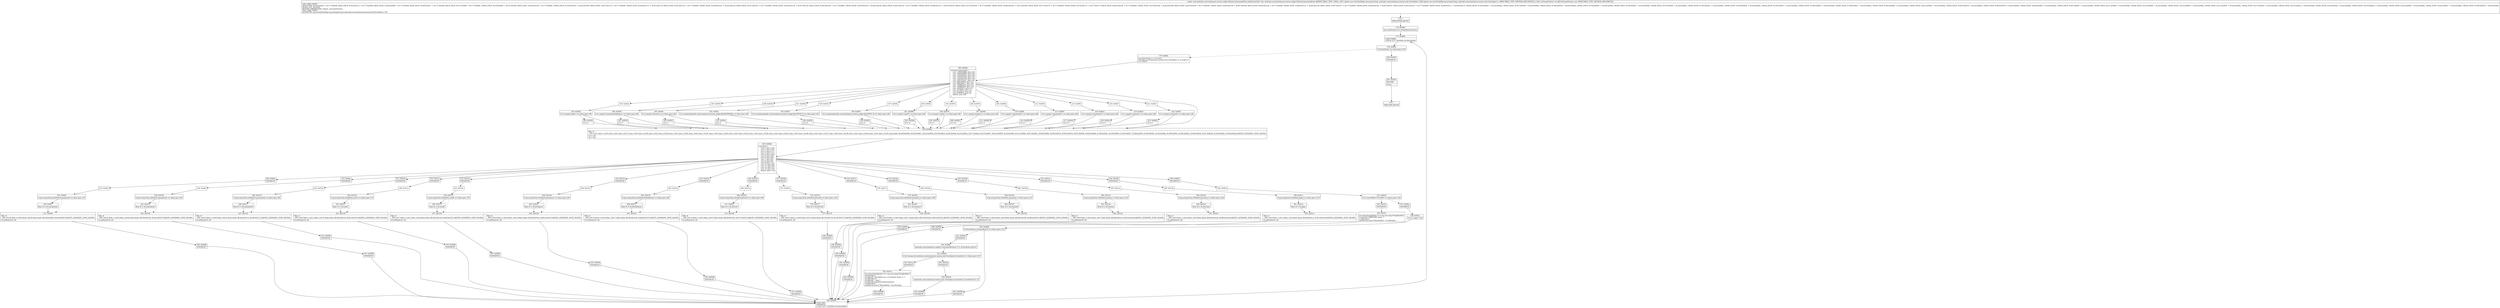 digraph "CFG forandroidx.constraintlayout.motion.widget.MotionConstrainedPoint.addValues(Ljava\/util\/HashMap;I)V" {
Node_174 [shape=record,label="{174\:\ ?|MTH_ENTER_BLOCK\l}"];
Node_176 [shape=record,label="{176\:\ 0x0000|java.util.Iterator r0 = r9.keySet().iterator()\l}"];
Node_177 [shape=record,label="{177\:\ 0x0008|LOOP_START\lLOOP:0: B:177:0x0008\-\>B:329:0x0008\l}"];
Node_178 [shape=record,label="{178\:\ 0x000c|if (r0.hasNext() == false) goto L154\l}"];
Node_179 [shape=record,label="{179\:\ 0x000e|java.lang.String r1 = r0.next()\landroidx.constraintlayout.motion.utils.ViewSpline r2 = r9.get(r1)\lr3 = 65535\l}"];
Node_180 [shape=record,label="{180\:\ 0x0020|switch(r1.hashCode()) \{\l    case \-1249320806: goto L45;\l    case \-1249320805: goto L42;\l    case \-1225497657: goto L39;\l    case \-1225497656: goto L36;\l    case \-1225497655: goto L33;\l    case \-1001078227: goto L30;\l    case \-908189618: goto L27;\l    case \-908189617: goto L24;\l    case \-760884510: goto L21;\l    case \-760884509: goto L18;\l    case \-40300674: goto L15;\l    case \-4379043: goto L12;\l    case 37232917: goto L9;\l    case 92909918: goto L6;\l    default: goto L48;\l\}\l}"];
Node_182 [shape=record,label="{182\:\ 0x0025}"];
Node_183 [shape=record,label="{183\:\ 0x002b|if (r1.equals(\"alpha\") == false) goto L48\l}"];
Node_184 [shape=record,label="{184\:\ 0x002d|r3 = 0\l}"];
Node_185 [shape=record,label="{185\:\ 0x0030}"];
Node_186 [shape=record,label="{186\:\ 0x0036|if (r1.equals(\"transitionPathRotate\") == false) goto L48\l}"];
Node_187 [shape=record,label="{187\:\ 0x0038|r3 = 7\l}"];
Node_188 [shape=record,label="{188\:\ 0x003b}"];
Node_189 [shape=record,label="{189\:\ 0x0041|if (r1.equals(\"elevation\") == false) goto L48\l}"];
Node_190 [shape=record,label="{190\:\ 0x0043|r3 = 1\l}"];
Node_191 [shape=record,label="{191\:\ 0x0046}"];
Node_192 [shape=record,label="{192\:\ 0x004c|if (r1.equals(androidx.constraintlayout.motion.widget.Key.ROTATION) == false) goto L48\l}"];
Node_193 [shape=record,label="{193\:\ 0x004e|r3 = 2\l}"];
Node_194 [shape=record,label="{194\:\ 0x0051}"];
Node_195 [shape=record,label="{195\:\ 0x0057|if (r1.equals(androidx.constraintlayout.motion.widget.Key.PIVOT_Y) == false) goto L48\l}"];
Node_196 [shape=record,label="{196\:\ 0x0059|r3 = 6\l}"];
Node_197 [shape=record,label="{197\:\ 0x005b}"];
Node_198 [shape=record,label="{198\:\ 0x0061|if (r1.equals(androidx.constraintlayout.motion.widget.Key.PIVOT_X) == false) goto L48\l}"];
Node_199 [shape=record,label="{199\:\ 0x0063|r3 = 5\l}"];
Node_200 [shape=record,label="{200\:\ 0x0065}"];
Node_201 [shape=record,label="{201\:\ 0x006b|if (r1.equals(\"scaleY\") == false) goto L48\l}"];
Node_202 [shape=record,label="{202\:\ 0x006d|r3 = 'n'\l}"];
Node_203 [shape=record,label="{203\:\ 0x0070}"];
Node_204 [shape=record,label="{204\:\ 0x0076|if (r1.equals(\"scaleX\") == false) goto L48\l}"];
Node_205 [shape=record,label="{205\:\ 0x0078|r3 = 't'\l}"];
Node_206 [shape=record,label="{206\:\ 0x007b}"];
Node_207 [shape=record,label="{207\:\ 0x0081|if (r1.equals(\"progress\") == false) goto L48\l}"];
Node_208 [shape=record,label="{208\:\ 0x0083|r3 = 'b'\l}"];
Node_209 [shape=record,label="{209\:\ 0x0086}"];
Node_210 [shape=record,label="{210\:\ 0x008c|if (r1.equals(\"translationZ\") == false) goto L48\l}"];
Node_211 [shape=record,label="{211\:\ 0x008e|r3 = 'r'\l}"];
Node_212 [shape=record,label="{212\:\ 0x0091}"];
Node_213 [shape=record,label="{213\:\ 0x0097|if (r1.equals(\"translationY\") == false) goto L48\l}"];
Node_214 [shape=record,label="{214\:\ 0x0099|r3 = 'f'\l}"];
Node_215 [shape=record,label="{215\:\ 0x009c}"];
Node_216 [shape=record,label="{216\:\ 0x00a2|if (r1.equals(\"translationX\") == false) goto L48\l}"];
Node_217 [shape=record,label="{217\:\ 0x00a4|r3 = 11\l}"];
Node_218 [shape=record,label="{218\:\ 0x00a7}"];
Node_219 [shape=record,label="{219\:\ 0x00ad|if (r1.equals(\"rotationY\") == false) goto L48\l}"];
Node_220 [shape=record,label="{220\:\ 0x00af|r3 = 4\l}"];
Node_221 [shape=record,label="{221\:\ 0x00b1}"];
Node_222 [shape=record,label="{222\:\ 0x00b7|if (r1.equals(\"rotationX\") == false) goto L48\l}"];
Node_223 [shape=record,label="{223\:\ 0x00b9|r3 = 3\l}"];
Node_224 [shape=record,label="{224\:\ 0x00ba|PHI: r3 \l  PHI: (r3v1 char) = (r3v0 char), (r3v0 char), (r3v37 char), (r3v0 char), (r3v38 char), (r3v0 char), (r3v39 char), (r3v0 char), (r3v40 char), (r3v0 char), (r3v41 char), (r3v0 char), (r3v42 char), (r3v0 char), (r3v43 char), (r3v0 char), (r3v44 char), (r3v0 char), (r3v45 char), (r3v0 char), (r3v46 char), (r3v0 char), (r3v47 char), (r3v0 char), (r3v48 char), (r3v0 char), (r3v49 char), (r3v0 char), (r3v50 char) binds: [B:180:0x0020, B:222:0x00b7, B:223:0x00b9, B:219:0x00ad, B:220:0x00af, B:216:0x00a2, B:217:0x00a4, B:213:0x0097, B:214:0x0099, B:210:0x008c, B:211:0x008e, B:207:0x0081, B:208:0x0083, B:204:0x0076, B:205:0x0078, B:201:0x006b, B:202:0x006d, B:198:0x0061, B:199:0x0063, B:195:0x0057, B:196:0x0059, B:192:0x004c, B:193:0x004e, B:189:0x0041, B:190:0x0043, B:186:0x0036, B:187:0x0038, B:183:0x002b, B:184:0x002d] A[DONT_GENERATE, DONT_INLINE]\l|r4 = 1.0f\lr6 = 0.0f\l}"];
Node_225 [shape=record,label="{225\:\ 0x00bd|switch(r3) \{\l    case 0: goto L129;\l    case 1: goto L123;\l    case 2: goto L117;\l    case 3: goto L111;\l    case 4: goto L105;\l    case 5: goto L99;\l    case 6: goto L93;\l    case 7: goto L87;\l    case 8: goto L81;\l    case 9: goto L75;\l    case 10: goto L69;\l    case 11: goto L63;\l    case 12: goto L57;\l    case 13: goto L50;\l    default: goto L135;\l\}\l}"];
Node_309 [shape=record,label="{309\:\ 0x00ee|SYNTHETIC\l}"];
Node_233 [shape=record,label="{233\:\ 0x00ee}"];
Node_234 [shape=record,label="{234\:\ 0x00f4|if (java.lang.Float.isNaN(r8.translationZ) == false) goto L53\l}"];
Node_236 [shape=record,label="{236\:\ 0x00f7|float r6 = r8.translationZ\l}"];
Node_237 [shape=record,label="{237\:\ 0x00f9|PHI: r6 \l  PHI: (r6v24 float) = (r6v0 float), (r6v25 float) binds: [B:234:0x00f4, B:236:0x00f7] A[DONT_GENERATE, DONT_INLINE]\l|r2.setPoint(r10, r6)\l}"];
Node_330 [shape=record,label="{330\:\ 0x0008|SYNTHETIC\l}"];
Node_329 [shape=record,label="{329\:\ 0x0008|LOOP_END\lSYNTHETIC\lLOOP:0: B:177:0x0008\-\>B:329:0x0008\l}"];
Node_310 [shape=record,label="{310\:\ 0x00fe|SYNTHETIC\l}"];
Node_238 [shape=record,label="{238\:\ 0x00fe}"];
Node_239 [shape=record,label="{239\:\ 0x0104|if (java.lang.Float.isNaN(r8.translationY) == false) goto L60\l}"];
Node_241 [shape=record,label="{241\:\ 0x0107|float r6 = r8.translationY\l}"];
Node_242 [shape=record,label="{242\:\ 0x0109|PHI: r6 \l  PHI: (r6v22 float) = (r6v0 float), (r6v23 float) binds: [B:239:0x0104, B:241:0x0107] A[DONT_GENERATE, DONT_INLINE]\l|r2.setPoint(r10, r6)\l}"];
Node_331 [shape=record,label="{331\:\ 0x0008|SYNTHETIC\l}"];
Node_311 [shape=record,label="{311\:\ 0x010e|SYNTHETIC\l}"];
Node_243 [shape=record,label="{243\:\ 0x010e}"];
Node_244 [shape=record,label="{244\:\ 0x0114|if (java.lang.Float.isNaN(r8.translationX) == false) goto L66\l}"];
Node_246 [shape=record,label="{246\:\ 0x0117|float r6 = r8.translationX\l}"];
Node_247 [shape=record,label="{247\:\ 0x0119|PHI: r6 \l  PHI: (r6v20 float) = (r6v0 float), (r6v21 float) binds: [B:244:0x0114, B:246:0x0117] A[DONT_GENERATE, DONT_INLINE]\l|r2.setPoint(r10, r6)\l}"];
Node_332 [shape=record,label="{332\:\ 0x0008|SYNTHETIC\l}"];
Node_312 [shape=record,label="{312\:\ 0x011e|SYNTHETIC\l}"];
Node_248 [shape=record,label="{248\:\ 0x011e}"];
Node_249 [shape=record,label="{249\:\ 0x0124|if (java.lang.Float.isNaN(r8.scaleY) == false) goto L72\l}"];
Node_251 [shape=record,label="{251\:\ 0x0127|float r4 = r8.scaleY\l}"];
Node_252 [shape=record,label="{252\:\ 0x0129|PHI: r4 \l  PHI: (r4v9 float) = (r4v1 float), (r4v10 float) binds: [B:249:0x0124, B:251:0x0127] A[DONT_GENERATE, DONT_INLINE]\l|r2.setPoint(r10, r4)\l}"];
Node_333 [shape=record,label="{333\:\ 0x0008|SYNTHETIC\l}"];
Node_313 [shape=record,label="{313\:\ 0x012e|SYNTHETIC\l}"];
Node_253 [shape=record,label="{253\:\ 0x012e}"];
Node_254 [shape=record,label="{254\:\ 0x0134|if (java.lang.Float.isNaN(r8.scaleX) == false) goto L78\l}"];
Node_256 [shape=record,label="{256\:\ 0x0137|float r4 = r8.scaleX\l}"];
Node_257 [shape=record,label="{257\:\ 0x0139|PHI: r4 \l  PHI: (r4v7 float) = (r4v1 float), (r4v8 float) binds: [B:254:0x0134, B:256:0x0137] A[DONT_GENERATE, DONT_INLINE]\l|r2.setPoint(r10, r4)\l}"];
Node_334 [shape=record,label="{334\:\ 0x0008|SYNTHETIC\l}"];
Node_314 [shape=record,label="{314\:\ 0x013e|SYNTHETIC\l}"];
Node_258 [shape=record,label="{258\:\ 0x013e}"];
Node_259 [shape=record,label="{259\:\ 0x0144|if (java.lang.Float.isNaN(r8.mProgress) == false) goto L84\l}"];
Node_261 [shape=record,label="{261\:\ 0x0147|float r6 = r8.mProgress\l}"];
Node_262 [shape=record,label="{262\:\ 0x0149|PHI: r6 \l  PHI: (r6v18 float) = (r6v0 float), (r6v19 float) binds: [B:259:0x0144, B:261:0x0147] A[DONT_GENERATE, DONT_INLINE]\l|r2.setPoint(r10, r6)\l}"];
Node_335 [shape=record,label="{335\:\ 0x0008|SYNTHETIC\l}"];
Node_315 [shape=record,label="{315\:\ 0x014e|SYNTHETIC\l}"];
Node_263 [shape=record,label="{263\:\ 0x014e}"];
Node_264 [shape=record,label="{264\:\ 0x0154|if (java.lang.Float.isNaN(r8.mPathRotate) == false) goto L90\l}"];
Node_266 [shape=record,label="{266\:\ 0x0157|float r6 = r8.mPathRotate\l}"];
Node_267 [shape=record,label="{267\:\ 0x0159|PHI: r6 \l  PHI: (r6v16 float) = (r6v0 float), (r6v17 float) binds: [B:264:0x0154, B:266:0x0157] A[DONT_GENERATE, DONT_INLINE]\l|r2.setPoint(r10, r6)\l}"];
Node_336 [shape=record,label="{336\:\ 0x0008|SYNTHETIC\l}"];
Node_316 [shape=record,label="{316\:\ 0x015e|SYNTHETIC\l}"];
Node_268 [shape=record,label="{268\:\ 0x015e}"];
Node_269 [shape=record,label="{269\:\ 0x0164|if (java.lang.Float.isNaN(r8.mPivotY) == false) goto L96\l}"];
Node_271 [shape=record,label="{271\:\ 0x0167|float r6 = r8.mPivotY\l}"];
Node_272 [shape=record,label="{272\:\ 0x0169|PHI: r6 \l  PHI: (r6v14 float) = (r6v0 float), (r6v15 float) binds: [B:269:0x0164, B:271:0x0167] A[DONT_GENERATE, DONT_INLINE]\l|r2.setPoint(r10, r6)\l}"];
Node_337 [shape=record,label="{337\:\ 0x0008|SYNTHETIC\l}"];
Node_317 [shape=record,label="{317\:\ 0x016e|SYNTHETIC\l}"];
Node_273 [shape=record,label="{273\:\ 0x016e}"];
Node_274 [shape=record,label="{274\:\ 0x0174|if (java.lang.Float.isNaN(r8.mPivotX) == false) goto L102\l}"];
Node_276 [shape=record,label="{276\:\ 0x0177|float r6 = r8.mPivotX\l}"];
Node_277 [shape=record,label="{277\:\ 0x0179|PHI: r6 \l  PHI: (r6v12 float) = (r6v0 float), (r6v13 float) binds: [B:274:0x0174, B:276:0x0177] A[DONT_GENERATE, DONT_INLINE]\l|r2.setPoint(r10, r6)\l}"];
Node_338 [shape=record,label="{338\:\ 0x0008|SYNTHETIC\l}"];
Node_318 [shape=record,label="{318\:\ 0x017e|SYNTHETIC\l}"];
Node_278 [shape=record,label="{278\:\ 0x017e}"];
Node_279 [shape=record,label="{279\:\ 0x0184|if (java.lang.Float.isNaN(r8.rotationY) == false) goto L108\l}"];
Node_281 [shape=record,label="{281\:\ 0x0187|float r6 = r8.rotationY\l}"];
Node_282 [shape=record,label="{282\:\ 0x0189|PHI: r6 \l  PHI: (r6v10 float) = (r6v0 float), (r6v11 float) binds: [B:279:0x0184, B:281:0x0187] A[DONT_GENERATE, DONT_INLINE]\l|r2.setPoint(r10, r6)\l}"];
Node_339 [shape=record,label="{339\:\ 0x0008|SYNTHETIC\l}"];
Node_319 [shape=record,label="{319\:\ 0x018e|SYNTHETIC\l}"];
Node_283 [shape=record,label="{283\:\ 0x018e}"];
Node_284 [shape=record,label="{284\:\ 0x0194|if (java.lang.Float.isNaN(r8.rotationX) == false) goto L114\l}"];
Node_286 [shape=record,label="{286\:\ 0x0197|float r6 = r8.rotationX\l}"];
Node_287 [shape=record,label="{287\:\ 0x0199|PHI: r6 \l  PHI: (r6v8 float) = (r6v0 float), (r6v9 float) binds: [B:284:0x0194, B:286:0x0197] A[DONT_GENERATE, DONT_INLINE]\l|r2.setPoint(r10, r6)\l}"];
Node_340 [shape=record,label="{340\:\ 0x0008|SYNTHETIC\l}"];
Node_320 [shape=record,label="{320\:\ 0x019d|SYNTHETIC\l}"];
Node_288 [shape=record,label="{288\:\ 0x019d}"];
Node_289 [shape=record,label="{289\:\ 0x01a3|if (java.lang.Float.isNaN(r8.rotation) == false) goto L120\l}"];
Node_291 [shape=record,label="{291\:\ 0x01a6|float r6 = r8.rotation\l}"];
Node_292 [shape=record,label="{292\:\ 0x01a8|PHI: r6 \l  PHI: (r6v6 float) = (r6v0 float), (r6v7 float) binds: [B:289:0x01a3, B:291:0x01a6] A[DONT_GENERATE, DONT_INLINE]\l|r2.setPoint(r10, r6)\l}"];
Node_341 [shape=record,label="{341\:\ 0x0008|SYNTHETIC\l}"];
Node_321 [shape=record,label="{321\:\ 0x01ac|SYNTHETIC\l}"];
Node_293 [shape=record,label="{293\:\ 0x01ac}"];
Node_294 [shape=record,label="{294\:\ 0x01b2|if (java.lang.Float.isNaN(r8.elevation) == false) goto L126\l}"];
Node_296 [shape=record,label="{296\:\ 0x01b5|float r6 = r8.elevation\l}"];
Node_297 [shape=record,label="{297\:\ 0x01b7|PHI: r6 \l  PHI: (r6v4 float) = (r6v0 float), (r6v5 float) binds: [B:294:0x01b2, B:296:0x01b5] A[DONT_GENERATE, DONT_INLINE]\l|r2.setPoint(r10, r6)\l}"];
Node_342 [shape=record,label="{342\:\ 0x0008|SYNTHETIC\l}"];
Node_322 [shape=record,label="{322\:\ 0x01bb|SYNTHETIC\l}"];
Node_298 [shape=record,label="{298\:\ 0x01bb}"];
Node_299 [shape=record,label="{299\:\ 0x01c1|if (java.lang.Float.isNaN(r8.alpha) == false) goto L132\l}"];
Node_301 [shape=record,label="{301\:\ 0x01c4|float r4 = r8.alpha\l}"];
Node_302 [shape=record,label="{302\:\ 0x01c6|PHI: r4 \l  PHI: (r4v5 float) = (r4v1 float), (r4v6 float) binds: [B:299:0x01c1, B:301:0x01c4] A[DONT_GENERATE, DONT_INLINE]\l|r2.setPoint(r10, r4)\l}"];
Node_343 [shape=record,label="{343\:\ 0x0008|SYNTHETIC\l}"];
Node_328 [shape=record,label="{328\:\ 0x00c0|SYNTHETIC\l}"];
Node_226 [shape=record,label="{226\:\ 0x00c0}"];
Node_227 [shape=record,label="{227\:\ 0x00c8|if (r1.startsWith(\"CUSTOM\") == false) goto L138\l}"];
Node_323 [shape=record,label="{323\:\ 0x01f1|SYNTHETIC\l}"];
Node_305 [shape=record,label="{305\:\ 0x01f1|java.lang.StringBuilder r3 = new java.lang.StringBuilder()\lr3.append(\"UNKNOWN spline \")\lr3.append(r1)\landroid.util.Log.e(\"MotionPaths\", r3.toString())\l}"];
Node_344 [shape=record,label="{344\:\ 0x0008|SYNTHETIC\l}"];
Node_327 [shape=record,label="{327\:\ 0x00ca|SYNTHETIC\l}"];
Node_228 [shape=record,label="{228\:\ 0x00ca|r3 = r1.split(\",\")[1]\l}"];
Node_229 [shape=record,label="{229\:\ 0x00d8|if (r8.attributes.containsKey(r3) == false) goto L153\l}"];
Node_324 [shape=record,label="{324\:\ 0x00da|SYNTHETIC\l}"];
Node_230 [shape=record,label="{230\:\ 0x00da|androidx.constraintlayout.widget.ConstraintAttribute r5 = r8.attributes.get(r3)\l}"];
Node_231 [shape=record,label="{231\:\ 0x00e4|if ((r2 instanceof androidx.constraintlayout.motion.utils.ViewSpline.CustomSet) == false) goto L147\l}"];
Node_325 [shape=record,label="{325\:\ 0x01ca|SYNTHETIC\l}"];
Node_303 [shape=record,label="{303\:\ 0x01ca|java.lang.StringBuilder r6 = new java.lang.StringBuilder()\lr6.append(r1)\lr6.append(\" ViewSpline not a CustomSet frame = \")\lr6.append(r10)\lr6.append(\", value\")\lr6.append(r5.getValueToInterpolate())\lr6.append(r2)\landroid.util.Log.e(\"MotionPaths\", r6.toString())\l}"];
Node_346 [shape=record,label="{346\:\ 0x0008|SYNTHETIC\l}"];
Node_326 [shape=record,label="{326\:\ 0x00e6|SYNTHETIC\l}"];
Node_232 [shape=record,label="{232\:\ 0x00e6|((androidx.constraintlayout.motion.utils.ViewSpline.CustomSet) r2).setPoint(r10, r5)\l}"];
Node_347 [shape=record,label="{347\:\ 0x0008|SYNTHETIC\l}"];
Node_345 [shape=record,label="{345\:\ 0x0008|SYNTHETIC\l}"];
Node_308 [shape=record,label="{308\:\ 0x0207|SYNTHETIC\l}"];
Node_307 [shape=record,label="{307\:\ 0x0207|RETURN\l|return\l}"];
Node_175 [shape=record,label="{175\:\ ?|MTH_EXIT_BLOCK\l}"];
MethodNode[shape=record,label="{public void androidx.constraintlayout.motion.widget.MotionConstrainedPoint.addValues((r8v0 'this' androidx.constraintlayout.motion.widget.MotionConstrainedPoint A[IMMUTABLE_TYPE, THIS]), (r9v0 'splines' java.util.HashMap\<java.lang.String, androidx.constraintlayout.motion.utils.ViewSpline\> A[D('splines' java.util.HashMap\<java.lang.String, androidx.constraintlayout.motion.utils.ViewSpline\>), IMMUTABLE_TYPE, METHOD_ARGUMENT]), (r10v0 'mFramePosition' int A[D('mFramePosition' int), IMMUTABLE_TYPE, METHOD_ARGUMENT]))  | USE_LINES_HINTS\lBACK_EDGE: B:232:0x00e6 \-\> B:177:0x0008, BACK_EDGE: B:303:0x01ca \-\> B:177:0x0008, BACK_EDGE: B:229:0x00d8 \-\> B:177:0x0008, BACK_EDGE: B:305:0x01f1 \-\> B:177:0x0008, BACK_EDGE: B:237:0x00f9 \-\> B:177:0x0008, CROSS_EDGE: B:234:0x00f4 \-\> B:237:0x00f9, BACK_EDGE: B:242:0x0109 \-\> B:177:0x0008, CROSS_EDGE: B:239:0x0104 \-\> B:242:0x0109, BACK_EDGE: B:247:0x0119 \-\> B:177:0x0008, CROSS_EDGE: B:244:0x0114 \-\> B:247:0x0119, BACK_EDGE: B:252:0x0129 \-\> B:177:0x0008, CROSS_EDGE: B:249:0x0124 \-\> B:252:0x0129, BACK_EDGE: B:257:0x0139 \-\> B:177:0x0008, CROSS_EDGE: B:254:0x0134 \-\> B:257:0x0139, BACK_EDGE: B:262:0x0149 \-\> B:177:0x0008, CROSS_EDGE: B:259:0x0144 \-\> B:262:0x0149, BACK_EDGE: B:267:0x0159 \-\> B:177:0x0008, CROSS_EDGE: B:264:0x0154 \-\> B:267:0x0159, BACK_EDGE: B:272:0x0169 \-\> B:177:0x0008, CROSS_EDGE: B:269:0x0164 \-\> B:272:0x0169, BACK_EDGE: B:277:0x0179 \-\> B:177:0x0008, CROSS_EDGE: B:274:0x0174 \-\> B:277:0x0179, BACK_EDGE: B:282:0x0189 \-\> B:177:0x0008, CROSS_EDGE: B:279:0x0184 \-\> B:282:0x0189, BACK_EDGE: B:287:0x0199 \-\> B:177:0x0008, CROSS_EDGE: B:284:0x0194 \-\> B:287:0x0199, BACK_EDGE: B:292:0x01a8 \-\> B:177:0x0008, CROSS_EDGE: B:289:0x01a3 \-\> B:292:0x01a8, BACK_EDGE: B:297:0x01b7 \-\> B:177:0x0008, CROSS_EDGE: B:294:0x01b2 \-\> B:297:0x01b7, BACK_EDGE: B:302:0x01c6 \-\> B:177:0x0008, CROSS_EDGE: B:299:0x01c1 \-\> B:302:0x01c6, CROSS_EDGE: B:183:0x002b \-\> B:224:0x00ba, CROSS_EDGE: B:187:0x0038 \-\> B:224:0x00ba, CROSS_EDGE: B:186:0x0036 \-\> B:224:0x00ba, CROSS_EDGE: B:190:0x0043 \-\> B:224:0x00ba, CROSS_EDGE: B:189:0x0041 \-\> B:224:0x00ba, CROSS_EDGE: B:193:0x004e \-\> B:224:0x00ba, CROSS_EDGE: B:192:0x004c \-\> B:224:0x00ba, CROSS_EDGE: B:196:0x0059 \-\> B:224:0x00ba, CROSS_EDGE: B:195:0x0057 \-\> B:224:0x00ba, CROSS_EDGE: B:199:0x0063 \-\> B:224:0x00ba, CROSS_EDGE: B:198:0x0061 \-\> B:224:0x00ba, CROSS_EDGE: B:202:0x006d \-\> B:224:0x00ba, CROSS_EDGE: B:201:0x006b \-\> B:224:0x00ba, CROSS_EDGE: B:205:0x0078 \-\> B:224:0x00ba, CROSS_EDGE: B:204:0x0076 \-\> B:224:0x00ba, CROSS_EDGE: B:208:0x0083 \-\> B:224:0x00ba, CROSS_EDGE: B:207:0x0081 \-\> B:224:0x00ba, CROSS_EDGE: B:211:0x008e \-\> B:224:0x00ba, CROSS_EDGE: B:210:0x008c \-\> B:224:0x00ba, CROSS_EDGE: B:214:0x0099 \-\> B:224:0x00ba, CROSS_EDGE: B:213:0x0097 \-\> B:224:0x00ba, CROSS_EDGE: B:217:0x00a4 \-\> B:224:0x00ba, CROSS_EDGE: B:216:0x00a2 \-\> B:224:0x00ba, CROSS_EDGE: B:220:0x00af \-\> B:224:0x00ba, CROSS_EDGE: B:219:0x00ad \-\> B:224:0x00ba, CROSS_EDGE: B:223:0x00b9 \-\> B:224:0x00ba, CROSS_EDGE: B:222:0x00b7 \-\> B:224:0x00ba, CROSS_EDGE: B:180:0x0020 \-\> B:224:0x00ba\lINLINE_NOT_NEEDED\lMETHOD_PARAMETERS: [splines, mFramePosition]\lTYPE_VARS: EMPTY\lSIGNATURE: (Ljava\/util\/HashMap\<Ljava\/lang\/String;Landroidx\/constraintlayout\/motion\/utils\/ViewSpline;\>;I)V\l}"];
MethodNode -> Node_174;Node_174 -> Node_176;
Node_176 -> Node_177;
Node_177 -> Node_178;
Node_178 -> Node_179[style=dashed];
Node_178 -> Node_308;
Node_179 -> Node_180;
Node_180 -> Node_182;
Node_180 -> Node_185;
Node_180 -> Node_188;
Node_180 -> Node_191;
Node_180 -> Node_194;
Node_180 -> Node_197;
Node_180 -> Node_200;
Node_180 -> Node_203;
Node_180 -> Node_206;
Node_180 -> Node_209;
Node_180 -> Node_212;
Node_180 -> Node_215;
Node_180 -> Node_218;
Node_180 -> Node_221;
Node_180 -> Node_224;
Node_182 -> Node_183;
Node_183 -> Node_184[style=dashed];
Node_183 -> Node_224;
Node_184 -> Node_224;
Node_185 -> Node_186;
Node_186 -> Node_187[style=dashed];
Node_186 -> Node_224;
Node_187 -> Node_224;
Node_188 -> Node_189;
Node_189 -> Node_190[style=dashed];
Node_189 -> Node_224;
Node_190 -> Node_224;
Node_191 -> Node_192;
Node_192 -> Node_193[style=dashed];
Node_192 -> Node_224;
Node_193 -> Node_224;
Node_194 -> Node_195;
Node_195 -> Node_196[style=dashed];
Node_195 -> Node_224;
Node_196 -> Node_224;
Node_197 -> Node_198;
Node_198 -> Node_199[style=dashed];
Node_198 -> Node_224;
Node_199 -> Node_224;
Node_200 -> Node_201;
Node_201 -> Node_202[style=dashed];
Node_201 -> Node_224;
Node_202 -> Node_224;
Node_203 -> Node_204;
Node_204 -> Node_205[style=dashed];
Node_204 -> Node_224;
Node_205 -> Node_224;
Node_206 -> Node_207;
Node_207 -> Node_208[style=dashed];
Node_207 -> Node_224;
Node_208 -> Node_224;
Node_209 -> Node_210;
Node_210 -> Node_211[style=dashed];
Node_210 -> Node_224;
Node_211 -> Node_224;
Node_212 -> Node_213;
Node_213 -> Node_214[style=dashed];
Node_213 -> Node_224;
Node_214 -> Node_224;
Node_215 -> Node_216;
Node_216 -> Node_217[style=dashed];
Node_216 -> Node_224;
Node_217 -> Node_224;
Node_218 -> Node_219;
Node_219 -> Node_220[style=dashed];
Node_219 -> Node_224;
Node_220 -> Node_224;
Node_221 -> Node_222;
Node_222 -> Node_223[style=dashed];
Node_222 -> Node_224;
Node_223 -> Node_224;
Node_224 -> Node_225;
Node_225 -> Node_309;
Node_225 -> Node_310;
Node_225 -> Node_311;
Node_225 -> Node_312;
Node_225 -> Node_313;
Node_225 -> Node_314;
Node_225 -> Node_315;
Node_225 -> Node_316;
Node_225 -> Node_317;
Node_225 -> Node_318;
Node_225 -> Node_319;
Node_225 -> Node_320;
Node_225 -> Node_321;
Node_225 -> Node_322;
Node_225 -> Node_328;
Node_309 -> Node_233;
Node_233 -> Node_234;
Node_234 -> Node_236;
Node_234 -> Node_237[style=dashed];
Node_236 -> Node_237;
Node_237 -> Node_330;
Node_330 -> Node_329;
Node_329 -> Node_177;
Node_310 -> Node_238;
Node_238 -> Node_239;
Node_239 -> Node_241;
Node_239 -> Node_242[style=dashed];
Node_241 -> Node_242;
Node_242 -> Node_331;
Node_331 -> Node_329;
Node_311 -> Node_243;
Node_243 -> Node_244;
Node_244 -> Node_246;
Node_244 -> Node_247[style=dashed];
Node_246 -> Node_247;
Node_247 -> Node_332;
Node_332 -> Node_329;
Node_312 -> Node_248;
Node_248 -> Node_249;
Node_249 -> Node_251;
Node_249 -> Node_252[style=dashed];
Node_251 -> Node_252;
Node_252 -> Node_333;
Node_333 -> Node_329;
Node_313 -> Node_253;
Node_253 -> Node_254;
Node_254 -> Node_256;
Node_254 -> Node_257[style=dashed];
Node_256 -> Node_257;
Node_257 -> Node_334;
Node_334 -> Node_329;
Node_314 -> Node_258;
Node_258 -> Node_259;
Node_259 -> Node_261;
Node_259 -> Node_262[style=dashed];
Node_261 -> Node_262;
Node_262 -> Node_335;
Node_335 -> Node_329;
Node_315 -> Node_263;
Node_263 -> Node_264;
Node_264 -> Node_266;
Node_264 -> Node_267[style=dashed];
Node_266 -> Node_267;
Node_267 -> Node_336;
Node_336 -> Node_329;
Node_316 -> Node_268;
Node_268 -> Node_269;
Node_269 -> Node_271;
Node_269 -> Node_272[style=dashed];
Node_271 -> Node_272;
Node_272 -> Node_337;
Node_337 -> Node_329;
Node_317 -> Node_273;
Node_273 -> Node_274;
Node_274 -> Node_276;
Node_274 -> Node_277[style=dashed];
Node_276 -> Node_277;
Node_277 -> Node_338;
Node_338 -> Node_329;
Node_318 -> Node_278;
Node_278 -> Node_279;
Node_279 -> Node_281;
Node_279 -> Node_282[style=dashed];
Node_281 -> Node_282;
Node_282 -> Node_339;
Node_339 -> Node_329;
Node_319 -> Node_283;
Node_283 -> Node_284;
Node_284 -> Node_286;
Node_284 -> Node_287[style=dashed];
Node_286 -> Node_287;
Node_287 -> Node_340;
Node_340 -> Node_329;
Node_320 -> Node_288;
Node_288 -> Node_289;
Node_289 -> Node_291;
Node_289 -> Node_292[style=dashed];
Node_291 -> Node_292;
Node_292 -> Node_341;
Node_341 -> Node_329;
Node_321 -> Node_293;
Node_293 -> Node_294;
Node_294 -> Node_296;
Node_294 -> Node_297[style=dashed];
Node_296 -> Node_297;
Node_297 -> Node_342;
Node_342 -> Node_329;
Node_322 -> Node_298;
Node_298 -> Node_299;
Node_299 -> Node_301;
Node_299 -> Node_302[style=dashed];
Node_301 -> Node_302;
Node_302 -> Node_343;
Node_343 -> Node_329;
Node_328 -> Node_226;
Node_226 -> Node_227;
Node_227 -> Node_323;
Node_227 -> Node_327[style=dashed];
Node_323 -> Node_305;
Node_305 -> Node_344;
Node_344 -> Node_329;
Node_327 -> Node_228;
Node_228 -> Node_229;
Node_229 -> Node_324[style=dashed];
Node_229 -> Node_345;
Node_324 -> Node_230;
Node_230 -> Node_231;
Node_231 -> Node_325;
Node_231 -> Node_326[style=dashed];
Node_325 -> Node_303;
Node_303 -> Node_346;
Node_346 -> Node_329;
Node_326 -> Node_232;
Node_232 -> Node_347;
Node_347 -> Node_329;
Node_345 -> Node_329;
Node_308 -> Node_307;
Node_307 -> Node_175;
}

